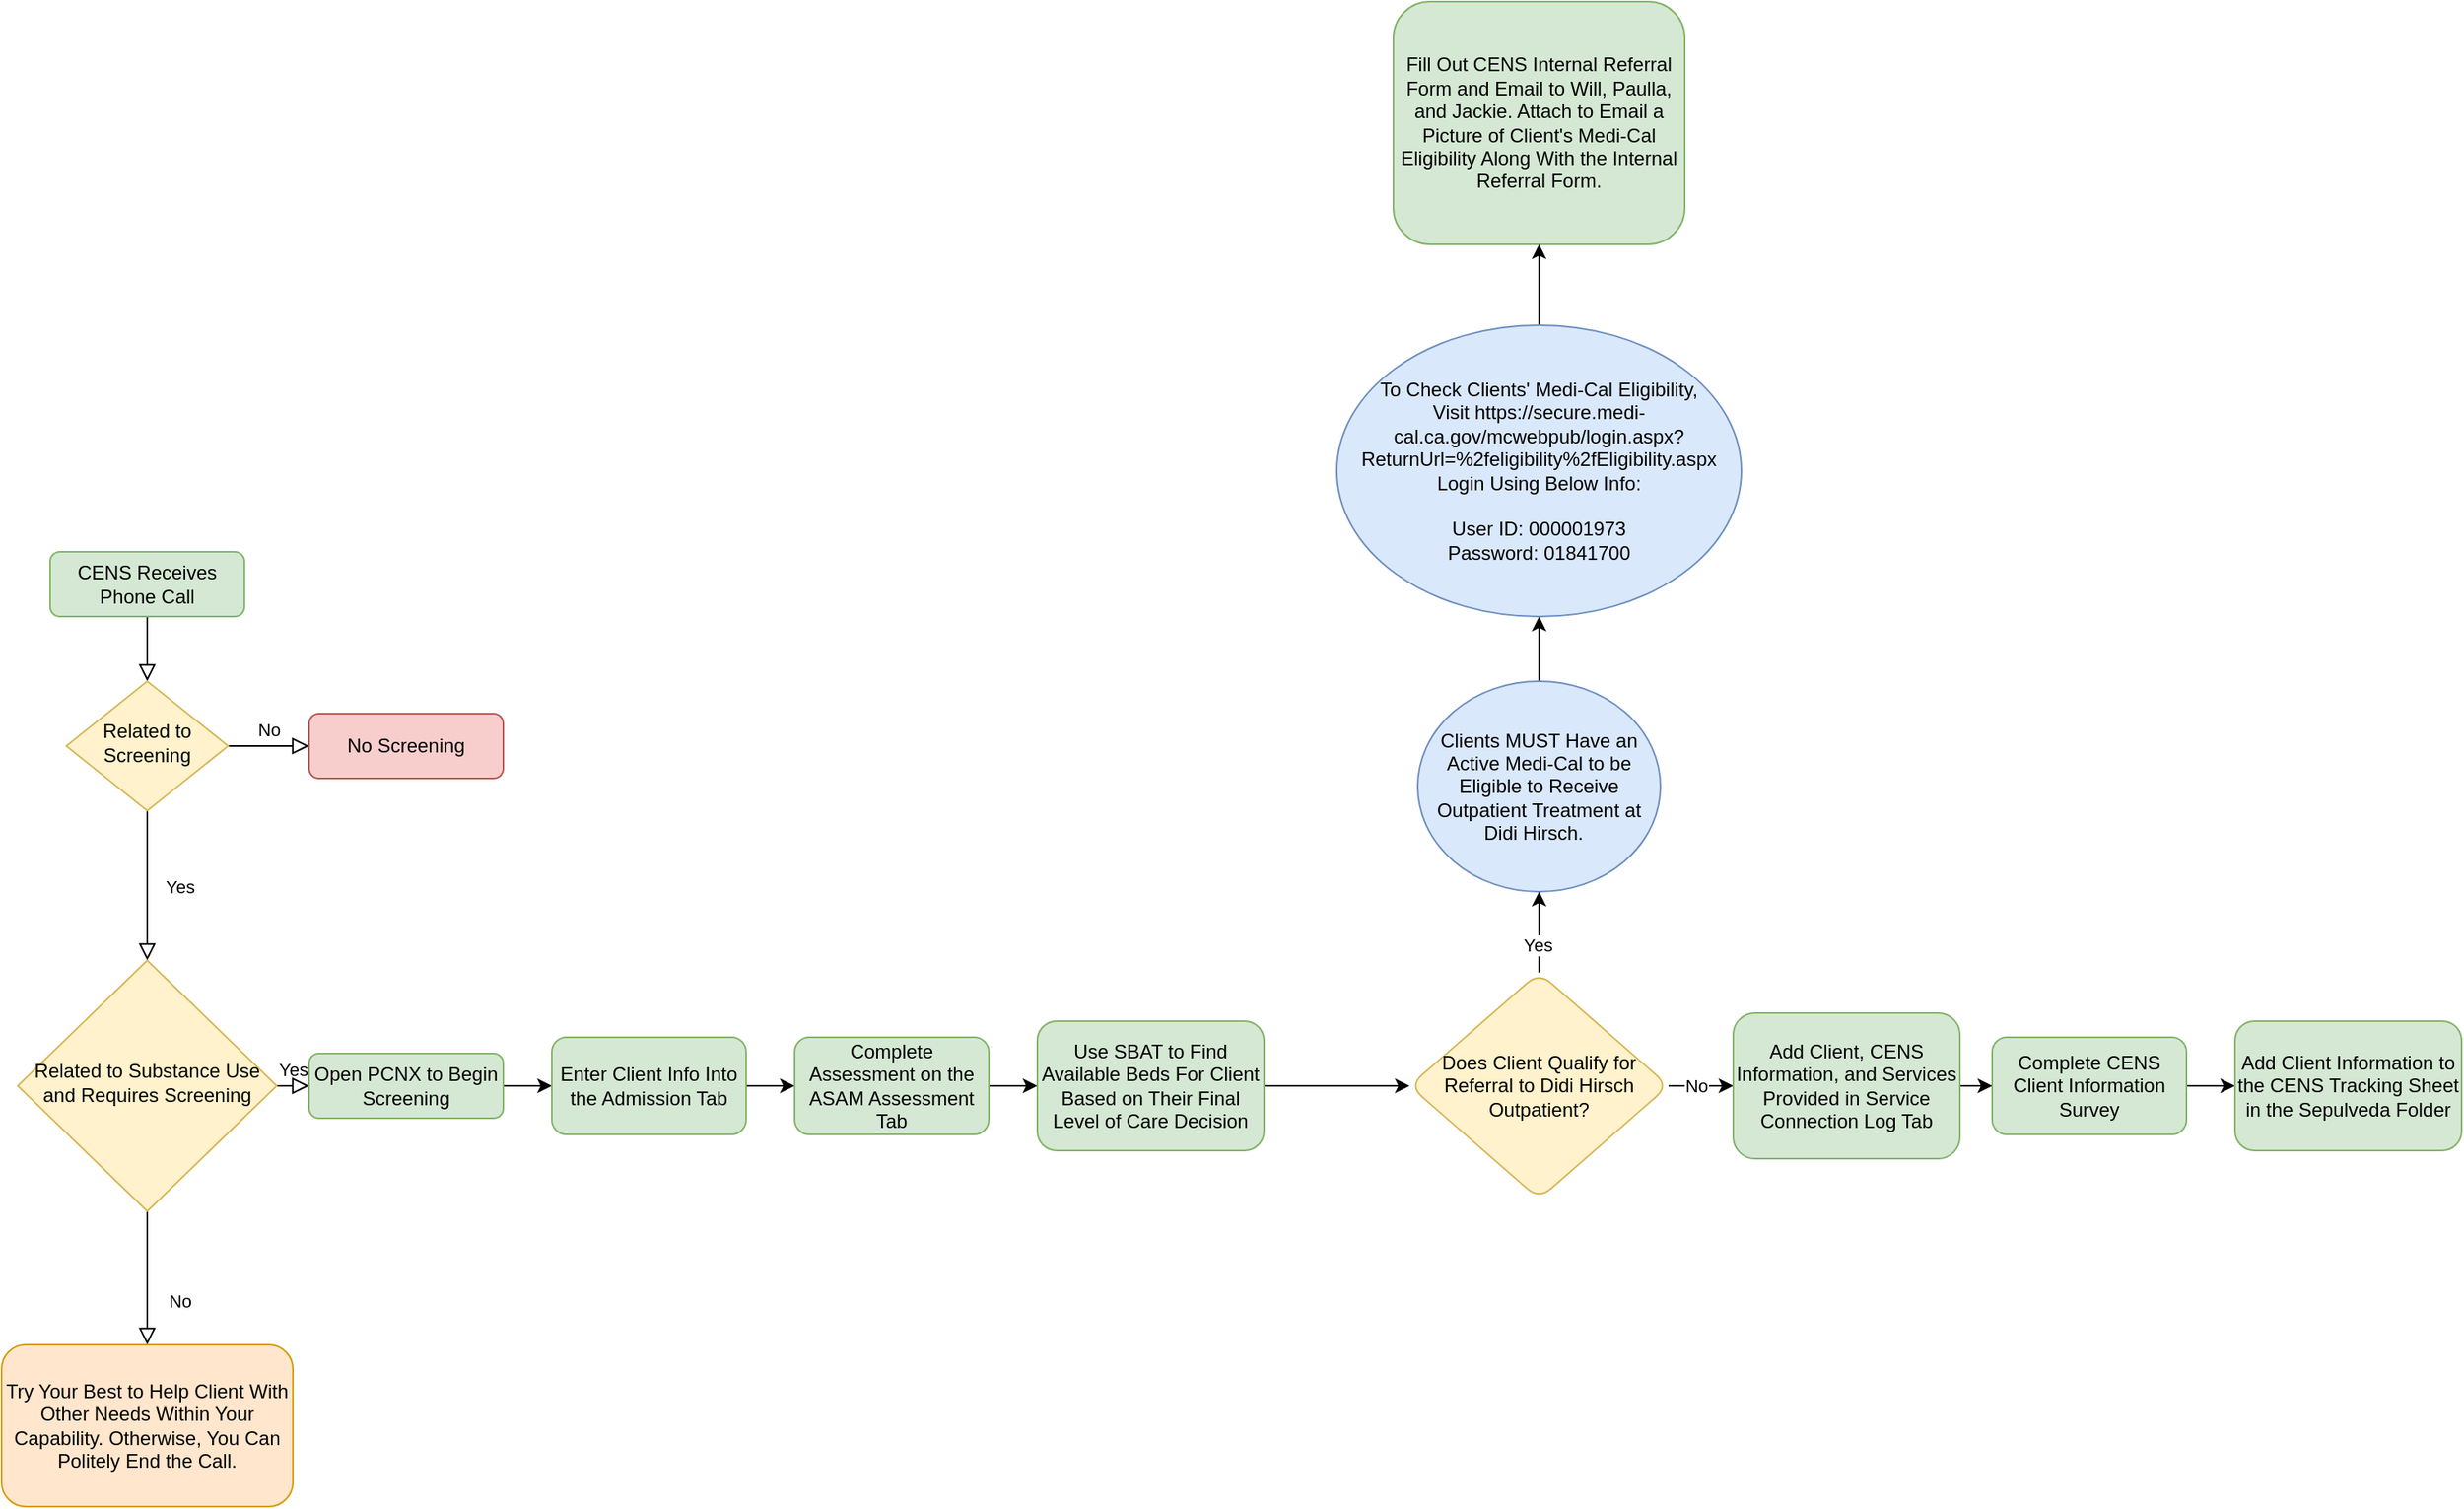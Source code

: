 <mxfile version="24.5.2" type="github">
  <diagram id="C5RBs43oDa-KdzZeNtuy" name="Page-1">
    <mxGraphModel dx="1050" dy="1699" grid="1" gridSize="10" guides="1" tooltips="1" connect="1" arrows="1" fold="1" page="1" pageScale="1" pageWidth="827" pageHeight="1169" math="0" shadow="0">
      <root>
        <mxCell id="WIyWlLk6GJQsqaUBKTNV-0" />
        <mxCell id="WIyWlLk6GJQsqaUBKTNV-1" parent="WIyWlLk6GJQsqaUBKTNV-0" />
        <mxCell id="WIyWlLk6GJQsqaUBKTNV-2" value="" style="rounded=0;html=1;jettySize=auto;orthogonalLoop=1;fontSize=11;endArrow=block;endFill=0;endSize=8;strokeWidth=1;shadow=0;labelBackgroundColor=none;edgeStyle=orthogonalEdgeStyle;" parent="WIyWlLk6GJQsqaUBKTNV-1" source="WIyWlLk6GJQsqaUBKTNV-3" target="WIyWlLk6GJQsqaUBKTNV-6" edge="1">
          <mxGeometry relative="1" as="geometry" />
        </mxCell>
        <mxCell id="WIyWlLk6GJQsqaUBKTNV-3" value="CENS Receives Phone Call" style="rounded=1;whiteSpace=wrap;html=1;fontSize=12;glass=0;strokeWidth=1;shadow=0;fillColor=#d5e8d4;strokeColor=#82b366;" parent="WIyWlLk6GJQsqaUBKTNV-1" vertex="1">
          <mxGeometry x="160" width="120" height="40" as="geometry" />
        </mxCell>
        <mxCell id="WIyWlLk6GJQsqaUBKTNV-4" value="Yes" style="rounded=0;html=1;jettySize=auto;orthogonalLoop=1;fontSize=11;endArrow=block;endFill=0;endSize=8;strokeWidth=1;shadow=0;labelBackgroundColor=none;edgeStyle=orthogonalEdgeStyle;" parent="WIyWlLk6GJQsqaUBKTNV-1" source="WIyWlLk6GJQsqaUBKTNV-6" target="WIyWlLk6GJQsqaUBKTNV-10" edge="1">
          <mxGeometry y="20" relative="1" as="geometry">
            <mxPoint as="offset" />
          </mxGeometry>
        </mxCell>
        <mxCell id="WIyWlLk6GJQsqaUBKTNV-5" value="No" style="edgeStyle=orthogonalEdgeStyle;rounded=0;html=1;jettySize=auto;orthogonalLoop=1;fontSize=11;endArrow=block;endFill=0;endSize=8;strokeWidth=1;shadow=0;labelBackgroundColor=none;" parent="WIyWlLk6GJQsqaUBKTNV-1" source="WIyWlLk6GJQsqaUBKTNV-6" target="WIyWlLk6GJQsqaUBKTNV-7" edge="1">
          <mxGeometry y="10" relative="1" as="geometry">
            <mxPoint as="offset" />
          </mxGeometry>
        </mxCell>
        <mxCell id="WIyWlLk6GJQsqaUBKTNV-6" value="Related to Screening" style="rhombus;whiteSpace=wrap;html=1;shadow=0;fontFamily=Helvetica;fontSize=12;align=center;strokeWidth=1;spacing=6;spacingTop=-4;fillColor=#fff2cc;strokeColor=#d6b656;" parent="WIyWlLk6GJQsqaUBKTNV-1" vertex="1">
          <mxGeometry x="170" y="80" width="100" height="80" as="geometry" />
        </mxCell>
        <mxCell id="WIyWlLk6GJQsqaUBKTNV-7" value="No Screening" style="rounded=1;whiteSpace=wrap;html=1;fontSize=12;glass=0;strokeWidth=1;shadow=0;fillColor=#f8cecc;strokeColor=#b85450;" parent="WIyWlLk6GJQsqaUBKTNV-1" vertex="1">
          <mxGeometry x="320" y="100" width="120" height="40" as="geometry" />
        </mxCell>
        <mxCell id="WIyWlLk6GJQsqaUBKTNV-8" value="No" style="rounded=0;html=1;jettySize=auto;orthogonalLoop=1;fontSize=11;endArrow=block;endFill=0;endSize=8;strokeWidth=1;shadow=0;labelBackgroundColor=none;edgeStyle=orthogonalEdgeStyle;" parent="WIyWlLk6GJQsqaUBKTNV-1" source="WIyWlLk6GJQsqaUBKTNV-10" target="WIyWlLk6GJQsqaUBKTNV-11" edge="1">
          <mxGeometry x="0.333" y="20" relative="1" as="geometry">
            <mxPoint as="offset" />
          </mxGeometry>
        </mxCell>
        <mxCell id="WIyWlLk6GJQsqaUBKTNV-9" value="Yes" style="edgeStyle=orthogonalEdgeStyle;rounded=0;html=1;jettySize=auto;orthogonalLoop=1;fontSize=11;endArrow=block;endFill=0;endSize=8;strokeWidth=1;shadow=0;labelBackgroundColor=none;" parent="WIyWlLk6GJQsqaUBKTNV-1" source="WIyWlLk6GJQsqaUBKTNV-10" target="WIyWlLk6GJQsqaUBKTNV-12" edge="1">
          <mxGeometry y="10" relative="1" as="geometry">
            <mxPoint as="offset" />
            <Array as="points">
              <mxPoint x="300" y="330" />
              <mxPoint x="300" y="330" />
            </Array>
          </mxGeometry>
        </mxCell>
        <mxCell id="WIyWlLk6GJQsqaUBKTNV-10" value="Related to Substance Use and Requires Screening" style="rhombus;whiteSpace=wrap;html=1;shadow=0;fontFamily=Helvetica;fontSize=12;align=center;strokeWidth=1;spacing=6;spacingTop=-4;fillColor=#fff2cc;strokeColor=#d6b656;" parent="WIyWlLk6GJQsqaUBKTNV-1" vertex="1">
          <mxGeometry x="140" y="252.5" width="160" height="155" as="geometry" />
        </mxCell>
        <mxCell id="WIyWlLk6GJQsqaUBKTNV-11" value="Try Your Best to Help Client With Other Needs Within Your Capability. Otherwise, You Can Politely End the Call." style="rounded=1;whiteSpace=wrap;html=1;fontSize=12;glass=0;strokeWidth=1;shadow=0;fillColor=#ffe6cc;strokeColor=#d79b00;" parent="WIyWlLk6GJQsqaUBKTNV-1" vertex="1">
          <mxGeometry x="130" y="490" width="180" height="100" as="geometry" />
        </mxCell>
        <mxCell id="fu-Jnyq1NOXdT71eh0Bg-1" value="" style="edgeStyle=orthogonalEdgeStyle;rounded=0;orthogonalLoop=1;jettySize=auto;html=1;" parent="WIyWlLk6GJQsqaUBKTNV-1" source="WIyWlLk6GJQsqaUBKTNV-12" target="fu-Jnyq1NOXdT71eh0Bg-0" edge="1">
          <mxGeometry relative="1" as="geometry" />
        </mxCell>
        <mxCell id="WIyWlLk6GJQsqaUBKTNV-12" value="Open PCNX to Begin Screening" style="rounded=1;whiteSpace=wrap;html=1;fontSize=12;glass=0;strokeWidth=1;shadow=0;fillColor=#d5e8d4;strokeColor=#82b366;" parent="WIyWlLk6GJQsqaUBKTNV-1" vertex="1">
          <mxGeometry x="320" y="310" width="120" height="40" as="geometry" />
        </mxCell>
        <mxCell id="fu-Jnyq1NOXdT71eh0Bg-3" value="" style="edgeStyle=orthogonalEdgeStyle;rounded=0;orthogonalLoop=1;jettySize=auto;html=1;" parent="WIyWlLk6GJQsqaUBKTNV-1" source="fu-Jnyq1NOXdT71eh0Bg-0" target="fu-Jnyq1NOXdT71eh0Bg-2" edge="1">
          <mxGeometry relative="1" as="geometry" />
        </mxCell>
        <mxCell id="fu-Jnyq1NOXdT71eh0Bg-0" value="Enter Client Info Into the Admission Tab" style="whiteSpace=wrap;html=1;rounded=1;glass=0;strokeWidth=1;shadow=0;fillColor=#d5e8d4;strokeColor=#82b366;" parent="WIyWlLk6GJQsqaUBKTNV-1" vertex="1">
          <mxGeometry x="470" y="300" width="120" height="60" as="geometry" />
        </mxCell>
        <mxCell id="fu-Jnyq1NOXdT71eh0Bg-5" value="" style="edgeStyle=orthogonalEdgeStyle;rounded=0;orthogonalLoop=1;jettySize=auto;html=1;" parent="WIyWlLk6GJQsqaUBKTNV-1" source="fu-Jnyq1NOXdT71eh0Bg-2" target="fu-Jnyq1NOXdT71eh0Bg-4" edge="1">
          <mxGeometry relative="1" as="geometry" />
        </mxCell>
        <mxCell id="fu-Jnyq1NOXdT71eh0Bg-2" value="Complete Assessment on the ASAM Assessment Tab" style="whiteSpace=wrap;html=1;rounded=1;glass=0;strokeWidth=1;shadow=0;fillColor=#d5e8d4;strokeColor=#82b366;" parent="WIyWlLk6GJQsqaUBKTNV-1" vertex="1">
          <mxGeometry x="620" y="300" width="120" height="60" as="geometry" />
        </mxCell>
        <mxCell id="fu-Jnyq1NOXdT71eh0Bg-7" value="" style="edgeStyle=orthogonalEdgeStyle;rounded=0;orthogonalLoop=1;jettySize=auto;html=1;" parent="WIyWlLk6GJQsqaUBKTNV-1" source="fu-Jnyq1NOXdT71eh0Bg-24" target="fu-Jnyq1NOXdT71eh0Bg-6" edge="1">
          <mxGeometry relative="1" as="geometry">
            <mxPoint x="1040" y="330" as="sourcePoint" />
            <Array as="points">
              <mxPoint x="1070" y="330" />
              <mxPoint x="1070" y="330" />
            </Array>
          </mxGeometry>
        </mxCell>
        <mxCell id="fu-Jnyq1NOXdT71eh0Bg-33" value="No" style="edgeLabel;html=1;align=center;verticalAlign=middle;resizable=0;points=[];" parent="fu-Jnyq1NOXdT71eh0Bg-7" vertex="1" connectable="0">
          <mxGeometry x="0.294" relative="1" as="geometry">
            <mxPoint x="-9" as="offset" />
          </mxGeometry>
        </mxCell>
        <mxCell id="fu-Jnyq1NOXdT71eh0Bg-38" value="" style="edgeStyle=orthogonalEdgeStyle;rounded=0;orthogonalLoop=1;jettySize=auto;html=1;" parent="WIyWlLk6GJQsqaUBKTNV-1" source="fu-Jnyq1NOXdT71eh0Bg-4" target="fu-Jnyq1NOXdT71eh0Bg-24" edge="1">
          <mxGeometry relative="1" as="geometry" />
        </mxCell>
        <mxCell id="fu-Jnyq1NOXdT71eh0Bg-4" value="Use SBAT to Find Available Beds For Client Based on Their Final Level of Care Decision" style="whiteSpace=wrap;html=1;rounded=1;glass=0;strokeWidth=1;shadow=0;fillColor=#d5e8d4;strokeColor=#82b366;" parent="WIyWlLk6GJQsqaUBKTNV-1" vertex="1">
          <mxGeometry x="770" y="290" width="140" height="80" as="geometry" />
        </mxCell>
        <mxCell id="fu-Jnyq1NOXdT71eh0Bg-9" value="" style="edgeStyle=orthogonalEdgeStyle;rounded=0;orthogonalLoop=1;jettySize=auto;html=1;" parent="WIyWlLk6GJQsqaUBKTNV-1" source="fu-Jnyq1NOXdT71eh0Bg-6" target="fu-Jnyq1NOXdT71eh0Bg-8" edge="1">
          <mxGeometry relative="1" as="geometry" />
        </mxCell>
        <mxCell id="fu-Jnyq1NOXdT71eh0Bg-6" value="Add Client, CENS Information, and Services Provided in Service Connection Log Tab" style="whiteSpace=wrap;html=1;rounded=1;glass=0;strokeWidth=1;shadow=0;fillColor=#d5e8d4;strokeColor=#82b366;" parent="WIyWlLk6GJQsqaUBKTNV-1" vertex="1">
          <mxGeometry x="1200" y="285" width="140" height="90" as="geometry" />
        </mxCell>
        <mxCell id="fu-Jnyq1NOXdT71eh0Bg-11" value="" style="edgeStyle=orthogonalEdgeStyle;rounded=0;orthogonalLoop=1;jettySize=auto;html=1;" parent="WIyWlLk6GJQsqaUBKTNV-1" source="fu-Jnyq1NOXdT71eh0Bg-8" target="fu-Jnyq1NOXdT71eh0Bg-10" edge="1">
          <mxGeometry relative="1" as="geometry" />
        </mxCell>
        <mxCell id="fu-Jnyq1NOXdT71eh0Bg-8" value="Complete CENS Client Information Survey" style="whiteSpace=wrap;html=1;rounded=1;glass=0;strokeWidth=1;shadow=0;fillColor=#d5e8d4;strokeColor=#82b366;" parent="WIyWlLk6GJQsqaUBKTNV-1" vertex="1">
          <mxGeometry x="1360" y="300" width="120" height="60" as="geometry" />
        </mxCell>
        <mxCell id="fu-Jnyq1NOXdT71eh0Bg-10" value="Add Client Information to the CENS Tracking Sheet in the Sepulveda Folder" style="whiteSpace=wrap;html=1;rounded=1;glass=0;strokeWidth=1;shadow=0;fillColor=#d5e8d4;strokeColor=#82b366;" parent="WIyWlLk6GJQsqaUBKTNV-1" vertex="1">
          <mxGeometry x="1510" y="290" width="140" height="80" as="geometry" />
        </mxCell>
        <mxCell id="fu-Jnyq1NOXdT71eh0Bg-19" value="Fill Out CENS Internal Referral Form and Email to Will, Paulla, and Jackie. Attach to Email a Picture of Client&#39;s Medi-Cal Eligibility Along With the Internal Referral Form." style="whiteSpace=wrap;html=1;rounded=1;glass=0;strokeWidth=1;shadow=0;fillColor=#d5e8d4;strokeColor=#82b366;" parent="WIyWlLk6GJQsqaUBKTNV-1" vertex="1">
          <mxGeometry x="990" y="-340" width="180" height="150" as="geometry" />
        </mxCell>
        <mxCell id="fu-Jnyq1NOXdT71eh0Bg-30" value="" style="edgeStyle=orthogonalEdgeStyle;rounded=0;orthogonalLoop=1;jettySize=auto;html=1;" parent="WIyWlLk6GJQsqaUBKTNV-1" source="fu-Jnyq1NOXdT71eh0Bg-26" target="fu-Jnyq1NOXdT71eh0Bg-29" edge="1">
          <mxGeometry relative="1" as="geometry" />
        </mxCell>
        <mxCell id="fu-Jnyq1NOXdT71eh0Bg-26" value="Clients MUST Have an Active Medi-Cal to be Eligible to Receive Outpatient Treatment at Didi Hirsch.&amp;nbsp;&amp;nbsp;" style="ellipse;whiteSpace=wrap;html=1;rounded=1;glass=0;strokeWidth=1;shadow=0;fillColor=#dae8fc;strokeColor=#6c8ebf;" parent="WIyWlLk6GJQsqaUBKTNV-1" vertex="1">
          <mxGeometry x="1005" y="80" width="150" height="130" as="geometry" />
        </mxCell>
        <mxCell id="fu-Jnyq1NOXdT71eh0Bg-42" value="" style="edgeStyle=orthogonalEdgeStyle;rounded=0;orthogonalLoop=1;jettySize=auto;html=1;" parent="WIyWlLk6GJQsqaUBKTNV-1" source="fu-Jnyq1NOXdT71eh0Bg-29" target="fu-Jnyq1NOXdT71eh0Bg-19" edge="1">
          <mxGeometry relative="1" as="geometry" />
        </mxCell>
        <mxCell id="fu-Jnyq1NOXdT71eh0Bg-29" value="To Check Clients&#39; Medi-Cal Eligibility, Visit&amp;nbsp;https://secure.medi-cal.ca.gov/mcwebpub/login.aspx?ReturnUrl=%2feligibility%2fEligibility.aspx&lt;div&gt;Login Using Below Info:&lt;/div&gt;&lt;div&gt;&lt;br&gt;&lt;/div&gt;&lt;div&gt;User ID: 000001973&lt;/div&gt;&lt;div&gt;Password: 01841700&lt;/div&gt;" style="ellipse;whiteSpace=wrap;html=1;rounded=1;glass=0;strokeWidth=1;shadow=0;fillColor=#dae8fc;strokeColor=#6c8ebf;" parent="WIyWlLk6GJQsqaUBKTNV-1" vertex="1">
          <mxGeometry x="955" y="-140" width="250" height="180" as="geometry" />
        </mxCell>
        <mxCell id="fu-Jnyq1NOXdT71eh0Bg-39" value="" style="edgeStyle=orthogonalEdgeStyle;rounded=0;orthogonalLoop=1;jettySize=auto;html=1;" parent="WIyWlLk6GJQsqaUBKTNV-1" source="fu-Jnyq1NOXdT71eh0Bg-24" target="fu-Jnyq1NOXdT71eh0Bg-26" edge="1">
          <mxGeometry relative="1" as="geometry" />
        </mxCell>
        <mxCell id="fu-Jnyq1NOXdT71eh0Bg-40" value="Yes" style="edgeLabel;html=1;align=center;verticalAlign=middle;resizable=0;points=[];" parent="fu-Jnyq1NOXdT71eh0Bg-39" vertex="1" connectable="0">
          <mxGeometry x="-0.325" y="1" relative="1" as="geometry">
            <mxPoint as="offset" />
          </mxGeometry>
        </mxCell>
        <mxCell id="fu-Jnyq1NOXdT71eh0Bg-24" value="Does Client Qualify for Referral to Didi Hirsch Outpatient?" style="rhombus;whiteSpace=wrap;html=1;rounded=1;glass=0;strokeWidth=1;shadow=0;fillColor=#fff2cc;strokeColor=#d6b656;" parent="WIyWlLk6GJQsqaUBKTNV-1" vertex="1">
          <mxGeometry x="1000" y="260" width="160" height="140" as="geometry" />
        </mxCell>
      </root>
    </mxGraphModel>
  </diagram>
</mxfile>
